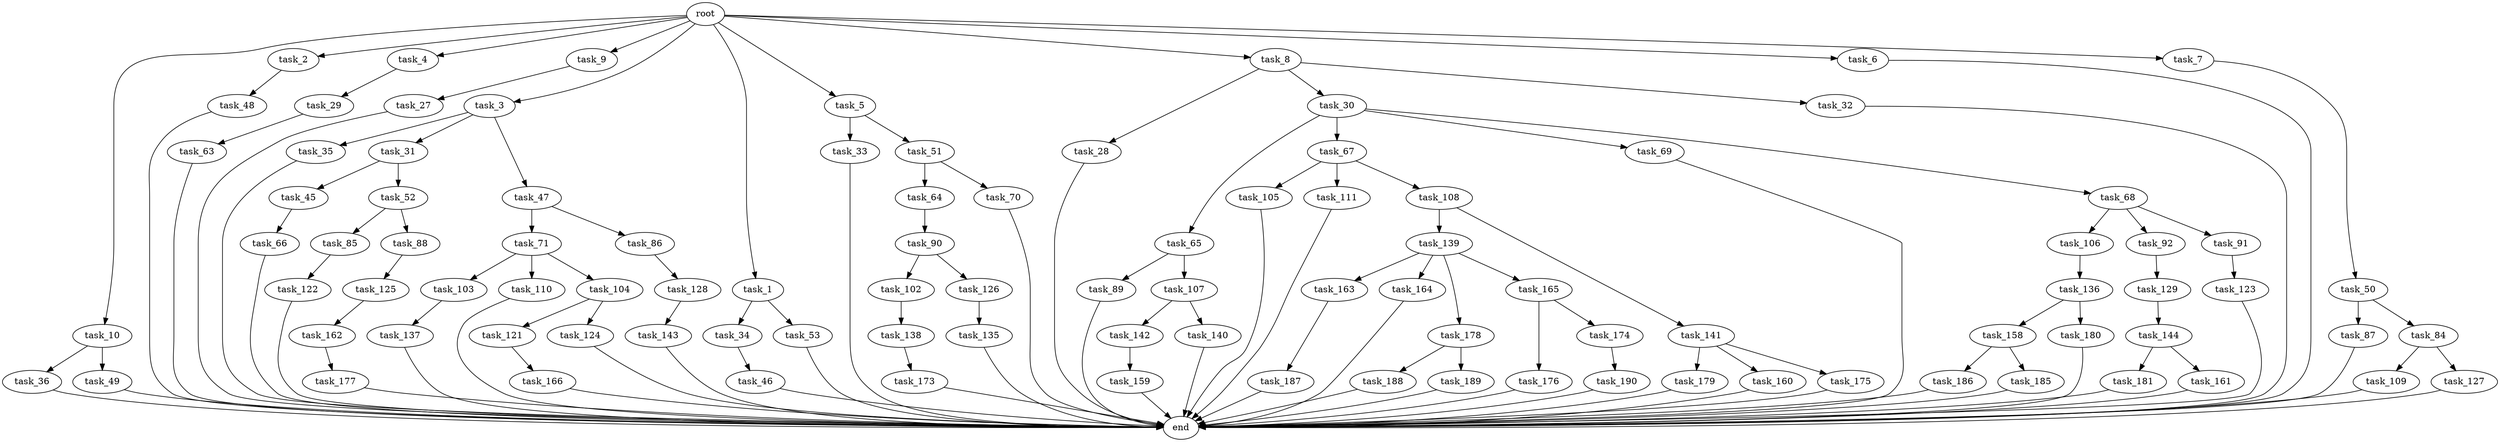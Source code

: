 digraph G {
  task_102 [size="841813590.016000"];
  task_65 [size="68719476.736000"];
  task_176 [size="1391569403.904000"];
  task_142 [size="1391569403.904000"];
  task_162 [size="618475290.624000"];
  task_158 [size="68719476.736000"];
  task_105 [size="1391569403.904000"];
  task_103 [size="1717986918.400000"];
  task_35 [size="1391569403.904000"];
  task_45 [size="1717986918.400000"];
  task_163 [size="1717986918.400000"];
  task_144 [size="618475290.624000"];
  task_46 [size="1391569403.904000"];
  task_179 [size="274877906.944000"];
  task_36 [size="274877906.944000"];
  task_135 [size="429496729.600000"];
  task_10 [size="2.048000"];
  task_139 [size="618475290.624000"];
  task_28 [size="68719476.736000"];
  task_50 [size="1717986918.400000"];
  task_71 [size="274877906.944000"];
  task_31 [size="1391569403.904000"];
  task_49 [size="274877906.944000"];
  task_136 [size="274877906.944000"];
  task_90 [size="841813590.016000"];
  task_159 [size="618475290.624000"];
  task_106 [size="274877906.944000"];
  task_121 [size="618475290.624000"];
  task_140 [size="1391569403.904000"];
  task_190 [size="429496729.600000"];
  task_111 [size="1391569403.904000"];
  task_122 [size="274877906.944000"];
  task_164 [size="1717986918.400000"];
  task_126 [size="841813590.016000"];
  task_52 [size="1717986918.400000"];
  task_2 [size="2.048000"];
  task_67 [size="68719476.736000"];
  task_110 [size="1717986918.400000"];
  task_186 [size="618475290.624000"];
  task_30 [size="68719476.736000"];
  task_177 [size="1099511627.776000"];
  task_160 [size="274877906.944000"];
  task_104 [size="1717986918.400000"];
  task_33 [size="68719476.736000"];
  task_4 [size="2.048000"];
  task_109 [size="429496729.600000"];
  task_48 [size="618475290.624000"];
  task_27 [size="68719476.736000"];
  task_64 [size="429496729.600000"];
  task_85 [size="618475290.624000"];
  task_92 [size="274877906.944000"];
  task_129 [size="68719476.736000"];
  task_188 [size="1717986918.400000"];
  task_138 [size="68719476.736000"];
  task_181 [size="1391569403.904000"];
  task_173 [size="154618822.656000"];
  task_91 [size="274877906.944000"];
  task_89 [size="1099511627.776000"];
  task_34 [size="429496729.600000"];
  task_9 [size="2.048000"];
  task_32 [size="68719476.736000"];
  task_143 [size="154618822.656000"];
  task_3 [size="2.048000"];
  task_86 [size="274877906.944000"];
  task_189 [size="1717986918.400000"];
  task_1 [size="2.048000"];
  task_107 [size="1099511627.776000"];
  task_69 [size="68719476.736000"];
  task_166 [size="68719476.736000"];
  task_5 [size="2.048000"];
  task_108 [size="1391569403.904000"];
  task_88 [size="618475290.624000"];
  end [size="0.000000"];
  task_8 [size="2.048000"];
  task_87 [size="841813590.016000"];
  task_141 [size="618475290.624000"];
  task_174 [size="1391569403.904000"];
  task_63 [size="154618822.656000"];
  task_127 [size="429496729.600000"];
  task_84 [size="841813590.016000"];
  task_29 [size="618475290.624000"];
  task_53 [size="429496729.600000"];
  task_178 [size="1717986918.400000"];
  root [size="0.000000"];
  task_187 [size="1099511627.776000"];
  task_47 [size="1391569403.904000"];
  task_123 [size="68719476.736000"];
  task_128 [size="154618822.656000"];
  task_180 [size="68719476.736000"];
  task_6 [size="2.048000"];
  task_70 [size="429496729.600000"];
  task_185 [size="618475290.624000"];
  task_175 [size="274877906.944000"];
  task_7 [size="2.048000"];
  task_165 [size="1717986918.400000"];
  task_161 [size="1391569403.904000"];
  task_51 [size="68719476.736000"];
  task_125 [size="841813590.016000"];
  task_124 [size="618475290.624000"];
  task_137 [size="841813590.016000"];
  task_68 [size="68719476.736000"];
  task_66 [size="274877906.944000"];

  task_102 -> task_138 [size="33554432.000000"];
  task_65 -> task_107 [size="536870912.000000"];
  task_65 -> task_89 [size="536870912.000000"];
  task_176 -> end [size="1.000000"];
  task_142 -> task_159 [size="301989888.000000"];
  task_162 -> task_177 [size="536870912.000000"];
  task_158 -> task_186 [size="301989888.000000"];
  task_158 -> task_185 [size="301989888.000000"];
  task_105 -> end [size="1.000000"];
  task_103 -> task_137 [size="411041792.000000"];
  task_35 -> end [size="1.000000"];
  task_45 -> task_66 [size="134217728.000000"];
  task_163 -> task_187 [size="536870912.000000"];
  task_144 -> task_161 [size="679477248.000000"];
  task_144 -> task_181 [size="679477248.000000"];
  task_46 -> end [size="1.000000"];
  task_179 -> end [size="1.000000"];
  task_36 -> end [size="1.000000"];
  task_135 -> end [size="1.000000"];
  task_10 -> task_36 [size="134217728.000000"];
  task_10 -> task_49 [size="134217728.000000"];
  task_139 -> task_165 [size="838860800.000000"];
  task_139 -> task_163 [size="838860800.000000"];
  task_139 -> task_164 [size="838860800.000000"];
  task_139 -> task_178 [size="838860800.000000"];
  task_28 -> end [size="1.000000"];
  task_50 -> task_84 [size="411041792.000000"];
  task_50 -> task_87 [size="411041792.000000"];
  task_71 -> task_110 [size="838860800.000000"];
  task_71 -> task_103 [size="838860800.000000"];
  task_71 -> task_104 [size="838860800.000000"];
  task_31 -> task_45 [size="838860800.000000"];
  task_31 -> task_52 [size="838860800.000000"];
  task_49 -> end [size="1.000000"];
  task_136 -> task_158 [size="33554432.000000"];
  task_136 -> task_180 [size="33554432.000000"];
  task_90 -> task_102 [size="411041792.000000"];
  task_90 -> task_126 [size="411041792.000000"];
  task_159 -> end [size="1.000000"];
  task_106 -> task_136 [size="134217728.000000"];
  task_121 -> task_166 [size="33554432.000000"];
  task_140 -> end [size="1.000000"];
  task_190 -> end [size="1.000000"];
  task_111 -> end [size="1.000000"];
  task_122 -> end [size="1.000000"];
  task_164 -> end [size="1.000000"];
  task_126 -> task_135 [size="209715200.000000"];
  task_52 -> task_88 [size="301989888.000000"];
  task_52 -> task_85 [size="301989888.000000"];
  task_2 -> task_48 [size="301989888.000000"];
  task_67 -> task_111 [size="679477248.000000"];
  task_67 -> task_105 [size="679477248.000000"];
  task_67 -> task_108 [size="679477248.000000"];
  task_110 -> end [size="1.000000"];
  task_186 -> end [size="1.000000"];
  task_30 -> task_69 [size="33554432.000000"];
  task_30 -> task_68 [size="33554432.000000"];
  task_30 -> task_67 [size="33554432.000000"];
  task_30 -> task_65 [size="33554432.000000"];
  task_177 -> end [size="1.000000"];
  task_160 -> end [size="1.000000"];
  task_104 -> task_124 [size="301989888.000000"];
  task_104 -> task_121 [size="301989888.000000"];
  task_33 -> end [size="1.000000"];
  task_4 -> task_29 [size="301989888.000000"];
  task_109 -> end [size="1.000000"];
  task_48 -> end [size="1.000000"];
  task_27 -> end [size="1.000000"];
  task_64 -> task_90 [size="411041792.000000"];
  task_85 -> task_122 [size="134217728.000000"];
  task_92 -> task_129 [size="33554432.000000"];
  task_129 -> task_144 [size="301989888.000000"];
  task_188 -> end [size="1.000000"];
  task_138 -> task_173 [size="75497472.000000"];
  task_181 -> end [size="1.000000"];
  task_173 -> end [size="1.000000"];
  task_91 -> task_123 [size="33554432.000000"];
  task_89 -> end [size="1.000000"];
  task_34 -> task_46 [size="679477248.000000"];
  task_9 -> task_27 [size="33554432.000000"];
  task_32 -> end [size="1.000000"];
  task_143 -> end [size="1.000000"];
  task_3 -> task_35 [size="679477248.000000"];
  task_3 -> task_31 [size="679477248.000000"];
  task_3 -> task_47 [size="679477248.000000"];
  task_86 -> task_128 [size="75497472.000000"];
  task_189 -> end [size="1.000000"];
  task_1 -> task_34 [size="209715200.000000"];
  task_1 -> task_53 [size="209715200.000000"];
  task_107 -> task_140 [size="679477248.000000"];
  task_107 -> task_142 [size="679477248.000000"];
  task_69 -> end [size="1.000000"];
  task_166 -> end [size="1.000000"];
  task_5 -> task_33 [size="33554432.000000"];
  task_5 -> task_51 [size="33554432.000000"];
  task_108 -> task_139 [size="301989888.000000"];
  task_108 -> task_141 [size="301989888.000000"];
  task_88 -> task_125 [size="411041792.000000"];
  task_8 -> task_28 [size="33554432.000000"];
  task_8 -> task_30 [size="33554432.000000"];
  task_8 -> task_32 [size="33554432.000000"];
  task_87 -> end [size="1.000000"];
  task_141 -> task_160 [size="134217728.000000"];
  task_141 -> task_175 [size="134217728.000000"];
  task_141 -> task_179 [size="134217728.000000"];
  task_174 -> task_190 [size="209715200.000000"];
  task_63 -> end [size="1.000000"];
  task_127 -> end [size="1.000000"];
  task_84 -> task_109 [size="209715200.000000"];
  task_84 -> task_127 [size="209715200.000000"];
  task_29 -> task_63 [size="75497472.000000"];
  task_53 -> end [size="1.000000"];
  task_178 -> task_189 [size="838860800.000000"];
  task_178 -> task_188 [size="838860800.000000"];
  root -> task_2 [size="1.000000"];
  root -> task_6 [size="1.000000"];
  root -> task_4 [size="1.000000"];
  root -> task_5 [size="1.000000"];
  root -> task_10 [size="1.000000"];
  root -> task_3 [size="1.000000"];
  root -> task_9 [size="1.000000"];
  root -> task_8 [size="1.000000"];
  root -> task_7 [size="1.000000"];
  root -> task_1 [size="1.000000"];
  task_187 -> end [size="1.000000"];
  task_47 -> task_86 [size="134217728.000000"];
  task_47 -> task_71 [size="134217728.000000"];
  task_123 -> end [size="1.000000"];
  task_128 -> task_143 [size="75497472.000000"];
  task_180 -> end [size="1.000000"];
  task_6 -> end [size="1.000000"];
  task_70 -> end [size="1.000000"];
  task_185 -> end [size="1.000000"];
  task_175 -> end [size="1.000000"];
  task_7 -> task_50 [size="838860800.000000"];
  task_165 -> task_174 [size="679477248.000000"];
  task_165 -> task_176 [size="679477248.000000"];
  task_161 -> end [size="1.000000"];
  task_51 -> task_70 [size="209715200.000000"];
  task_51 -> task_64 [size="209715200.000000"];
  task_125 -> task_162 [size="301989888.000000"];
  task_124 -> end [size="1.000000"];
  task_137 -> end [size="1.000000"];
  task_68 -> task_91 [size="134217728.000000"];
  task_68 -> task_92 [size="134217728.000000"];
  task_68 -> task_106 [size="134217728.000000"];
  task_66 -> end [size="1.000000"];
}
